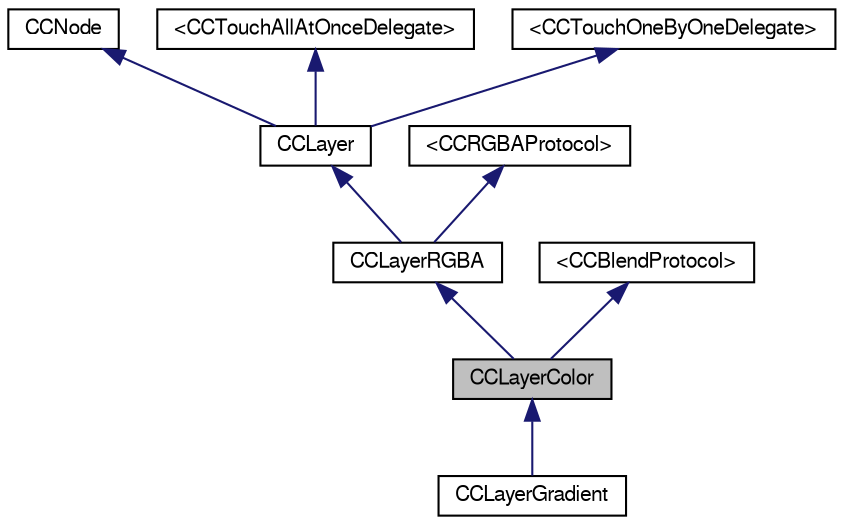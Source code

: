 digraph G
{
  bgcolor="transparent";
  edge [fontname="FreeSans",fontsize="10",labelfontname="FreeSans",labelfontsize="10"];
  node [fontname="FreeSans",fontsize="10",shape=record];
  Node1 [label="CCLayerColor",height=0.2,width=0.4,color="black", fillcolor="grey75", style="filled" fontcolor="black"];
  Node2 -> Node1 [dir="back",color="midnightblue",fontsize="10",style="solid",fontname="FreeSans"];
  Node2 [label="CCLayerRGBA",height=0.2,width=0.4,color="black",URL="$interface_c_c_layer_r_g_b_a.html"];
  Node3 -> Node2 [dir="back",color="midnightblue",fontsize="10",style="solid",fontname="FreeSans"];
  Node3 [label="CCLayer",height=0.2,width=0.4,color="black",URL="$interface_c_c_layer.html"];
  Node4 -> Node3 [dir="back",color="midnightblue",fontsize="10",style="solid",fontname="FreeSans"];
  Node4 [label="CCNode",height=0.2,width=0.4,color="black",URL="$interface_c_c_node.html"];
  Node5 -> Node3 [dir="back",color="midnightblue",fontsize="10",style="solid",fontname="FreeSans"];
  Node5 [label="\<CCTouchAllAtOnceDelegate\>",height=0.2,width=0.4,color="black",URL="$protocol_c_c_touch_all_at_once_delegate-p.html"];
  Node6 -> Node3 [dir="back",color="midnightblue",fontsize="10",style="solid",fontname="FreeSans"];
  Node6 [label="\<CCTouchOneByOneDelegate\>",height=0.2,width=0.4,color="black",URL="$protocol_c_c_touch_one_by_one_delegate-p.html"];
  Node7 -> Node2 [dir="back",color="midnightblue",fontsize="10",style="solid",fontname="FreeSans"];
  Node7 [label="\<CCRGBAProtocol\>",height=0.2,width=0.4,color="black",URL="$protocol_c_c_r_g_b_a_protocol-p.html",tooltip="CC RGBA protocol."];
  Node8 -> Node1 [dir="back",color="midnightblue",fontsize="10",style="solid",fontname="FreeSans"];
  Node8 [label="\<CCBlendProtocol\>",height=0.2,width=0.4,color="black",URL="$protocol_c_c_blend_protocol-p.html"];
  Node1 -> Node9 [dir="back",color="midnightblue",fontsize="10",style="solid",fontname="FreeSans"];
  Node9 [label="CCLayerGradient",height=0.2,width=0.4,color="black",URL="$interface_c_c_layer_gradient.html"];
}
